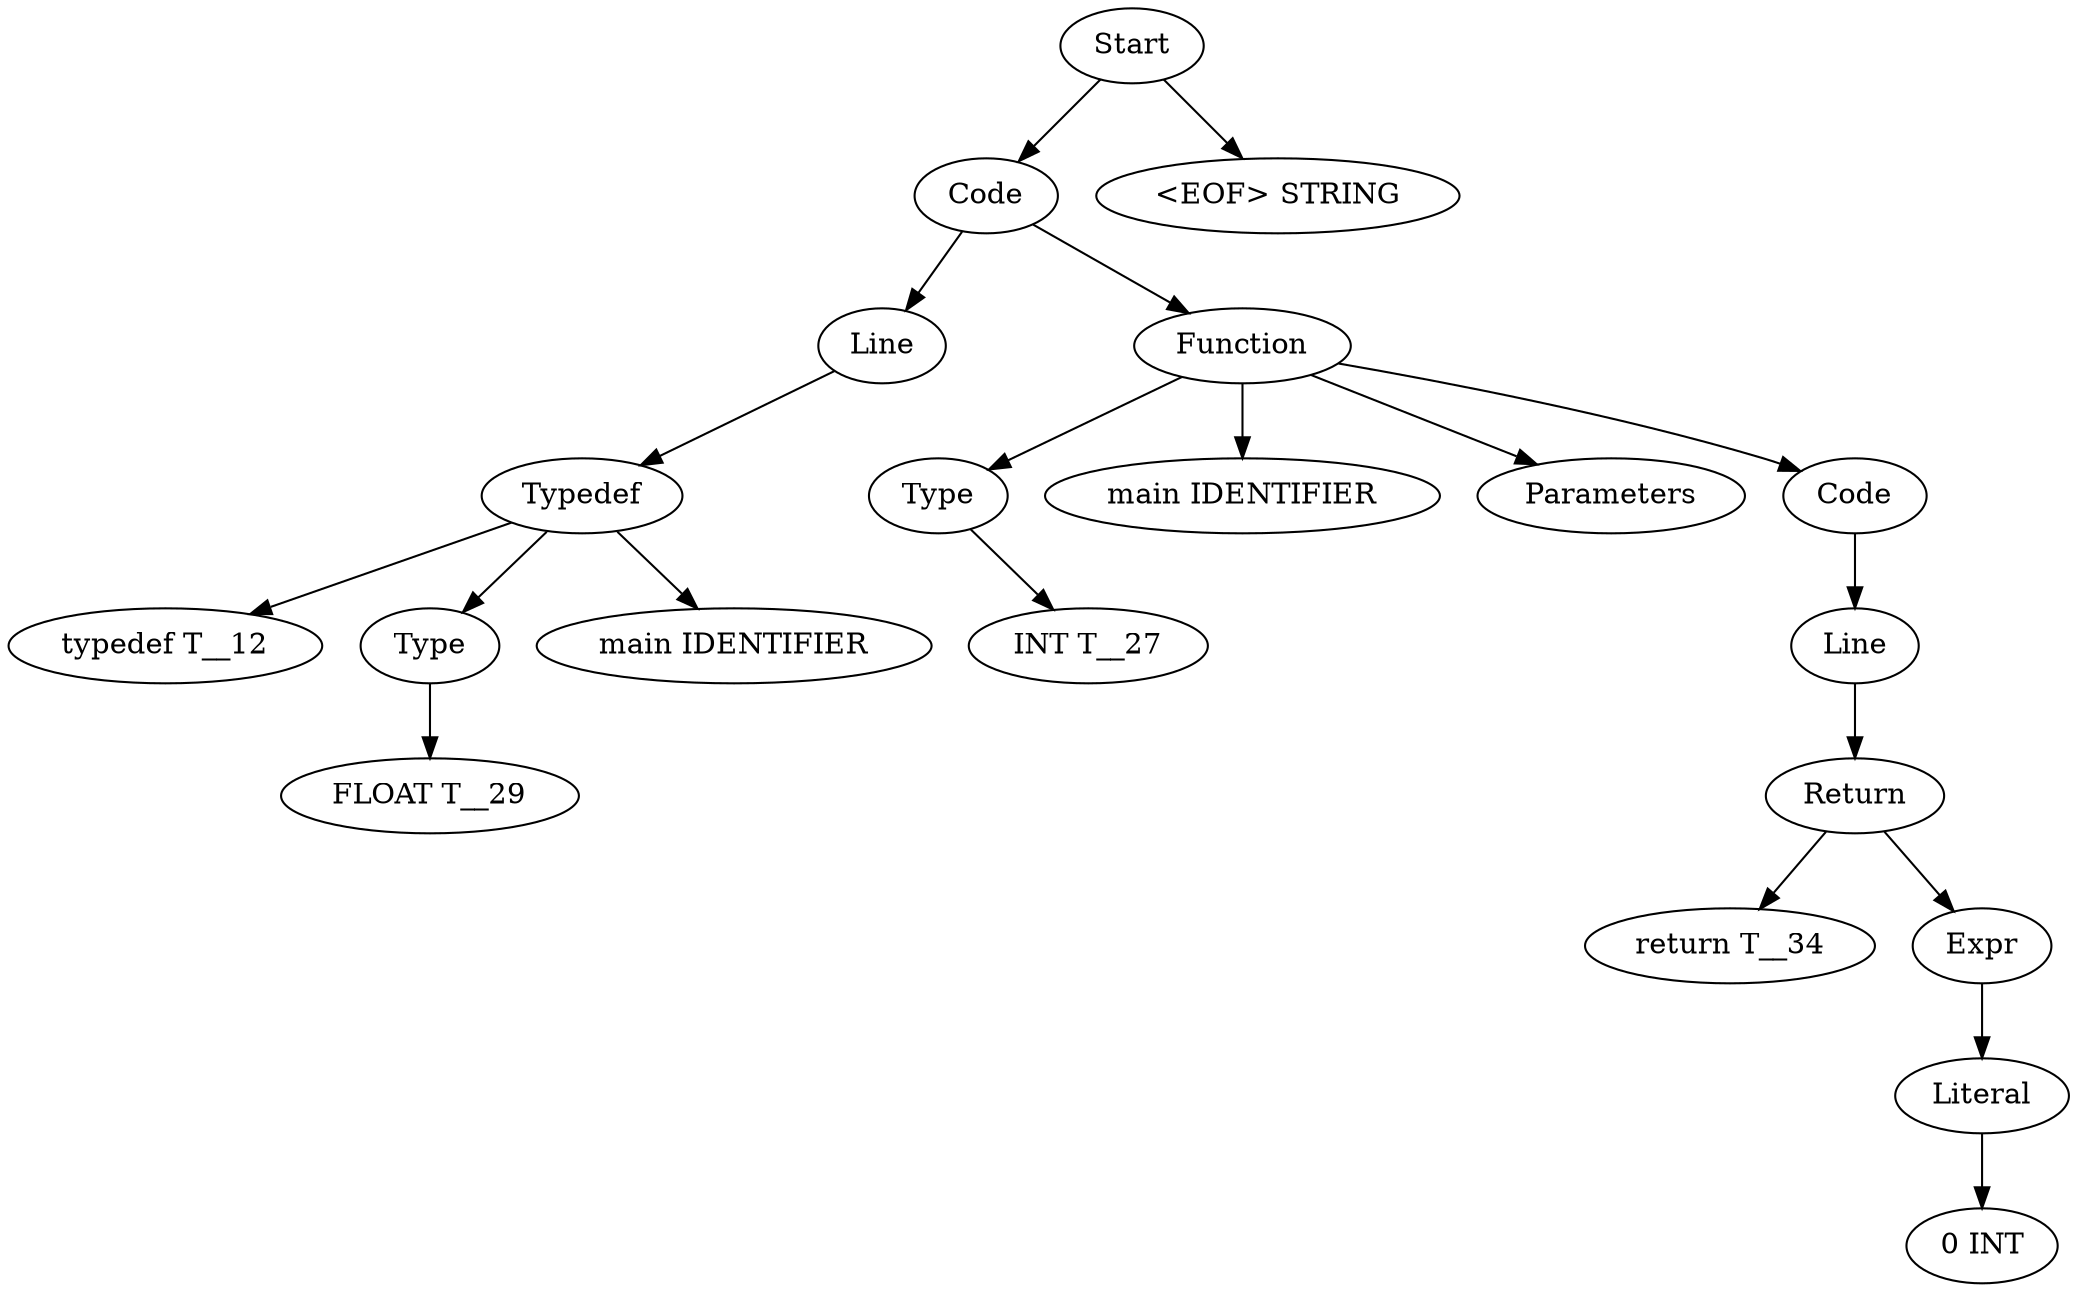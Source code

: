 digraph AST {
  "123848380868896" [label="Start"];
  "123848380868896" -> "123848380869664";
  "123848380868896" -> "123848380868992";
  "123848380869664" [label="Code"];
  "123848380869664" -> "123848380869136";
  "123848380869664" -> "123848380861456";
  "123848380869136" [label="Line"];
  "123848380869136" -> "123848380861744";
  "123848380861744" [label="Typedef"];
  "123848380861744" -> "123848380859056";
  "123848380861744" -> "123848380866160";
  "123848380861744" -> "123848380861984";
  "123848380859056" [label="typedef T__12"];
  "123848380866160" [label="Type"];
  "123848380866160" -> "123848380869328";
  "123848380869328" [label="FLOAT T__29"];
  "123848380861984" [label="main IDENTIFIER"];
  "123848380861456" [label="Function"];
  "123848380861456" -> "123848380858528";
  "123848380861456" -> "123848380861504";
  "123848380861456" -> "123848380869568";
  "123848380861456" -> "123848380860448";
  "123848380858528" [label="Type"];
  "123848380858528" -> "123848380865632";
  "123848380865632" [label="INT T__27"];
  "123848380861504" [label="main IDENTIFIER"];
  "123848380869568" [label="Parameters"];
  "123848380860448" [label="Code"];
  "123848380860448" -> "123848380861696";
  "123848380861696" [label="Line"];
  "123848380861696" -> "123848380869520";
  "123848380869520" [label="Return"];
  "123848380869520" -> "123848380873360";
  "123848380869520" -> "123848380864096";
  "123848380873360" [label="return T__34"];
  "123848380864096" [label="Expr"];
  "123848380864096" -> "123848380861840";
  "123848380861840" [label="Literal"];
  "123848380861840" -> "123848380869280";
  "123848380869280" [label="0 INT"];
  "123848380868992" [label="<EOF> STRING"];
}

